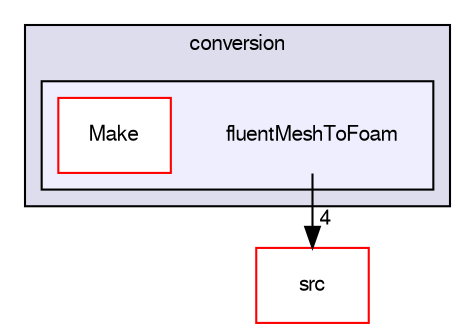 digraph "applications/utilities/mesh/conversion/fluentMeshToFoam" {
  bgcolor=transparent;
  compound=true
  node [ fontsize="10", fontname="FreeSans"];
  edge [ labelfontsize="10", labelfontname="FreeSans"];
  subgraph clusterdir_5148cfe1bce83bc5fdc09a52963260a1 {
    graph [ bgcolor="#ddddee", pencolor="black", label="conversion" fontname="FreeSans", fontsize="10", URL="dir_5148cfe1bce83bc5fdc09a52963260a1.html"]
  subgraph clusterdir_b9713b4cea2ce4e7506fc6820e35d935 {
    graph [ bgcolor="#eeeeff", pencolor="black", label="" URL="dir_b9713b4cea2ce4e7506fc6820e35d935.html"];
    dir_b9713b4cea2ce4e7506fc6820e35d935 [shape=plaintext label="fluentMeshToFoam"];
    dir_3372812eb3f162cd8e6db22bf3489fe6 [shape=box label="Make" color="red" fillcolor="white" style="filled" URL="dir_3372812eb3f162cd8e6db22bf3489fe6.html"];
  }
  }
  dir_68267d1309a1af8e8297ef4c3efbcdba [shape=box label="src" color="red" URL="dir_68267d1309a1af8e8297ef4c3efbcdba.html"];
  dir_b9713b4cea2ce4e7506fc6820e35d935->dir_68267d1309a1af8e8297ef4c3efbcdba [headlabel="4", labeldistance=1.5 headhref="dir_000312_000577.html"];
}
